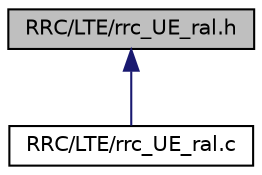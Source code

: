 digraph "RRC/LTE/rrc_UE_ral.h"
{
 // LATEX_PDF_SIZE
  edge [fontname="Helvetica",fontsize="10",labelfontname="Helvetica",labelfontsize="10"];
  node [fontname="Helvetica",fontsize="10",shape=record];
  Node1 [label="RRC/LTE/rrc_UE_ral.h",height=0.2,width=0.4,color="black", fillcolor="grey75", style="filled", fontcolor="black",tooltip="rrc procedures for handling RAL messages"];
  Node1 -> Node2 [dir="back",color="midnightblue",fontsize="10",style="solid",fontname="Helvetica"];
  Node2 [label="RRC/LTE/rrc_UE_ral.c",height=0.2,width=0.4,color="black", fillcolor="white", style="filled",URL="$rrc__UE__ral_8c.html",tooltip="rrc procedures for handling RAL messages"];
}
